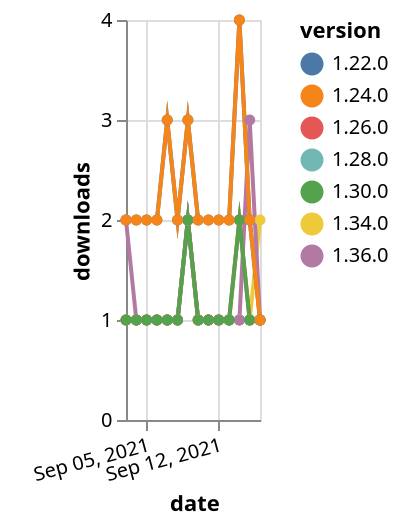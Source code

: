 {"$schema": "https://vega.github.io/schema/vega-lite/v5.json", "description": "A simple bar chart with embedded data.", "data": {"values": [{"date": "2021-09-03", "total": 150, "delta": 1, "version": "1.34.0"}, {"date": "2021-09-04", "total": 151, "delta": 1, "version": "1.34.0"}, {"date": "2021-09-05", "total": 152, "delta": 1, "version": "1.34.0"}, {"date": "2021-09-06", "total": 153, "delta": 1, "version": "1.34.0"}, {"date": "2021-09-07", "total": 154, "delta": 1, "version": "1.34.0"}, {"date": "2021-09-08", "total": 155, "delta": 1, "version": "1.34.0"}, {"date": "2021-09-09", "total": 157, "delta": 2, "version": "1.34.0"}, {"date": "2021-09-10", "total": 158, "delta": 1, "version": "1.34.0"}, {"date": "2021-09-11", "total": 159, "delta": 1, "version": "1.34.0"}, {"date": "2021-09-12", "total": 160, "delta": 1, "version": "1.34.0"}, {"date": "2021-09-13", "total": 161, "delta": 1, "version": "1.34.0"}, {"date": "2021-09-14", "total": 162, "delta": 1, "version": "1.34.0"}, {"date": "2021-09-15", "total": 163, "delta": 1, "version": "1.34.0"}, {"date": "2021-09-16", "total": 165, "delta": 2, "version": "1.34.0"}, {"date": "2021-09-03", "total": 2380, "delta": 2, "version": "1.22.0"}, {"date": "2021-09-04", "total": 2382, "delta": 2, "version": "1.22.0"}, {"date": "2021-09-05", "total": 2384, "delta": 2, "version": "1.22.0"}, {"date": "2021-09-06", "total": 2386, "delta": 2, "version": "1.22.0"}, {"date": "2021-09-07", "total": 2389, "delta": 3, "version": "1.22.0"}, {"date": "2021-09-08", "total": 2391, "delta": 2, "version": "1.22.0"}, {"date": "2021-09-09", "total": 2394, "delta": 3, "version": "1.22.0"}, {"date": "2021-09-10", "total": 2396, "delta": 2, "version": "1.22.0"}, {"date": "2021-09-11", "total": 2398, "delta": 2, "version": "1.22.0"}, {"date": "2021-09-12", "total": 2400, "delta": 2, "version": "1.22.0"}, {"date": "2021-09-13", "total": 2402, "delta": 2, "version": "1.22.0"}, {"date": "2021-09-14", "total": 2406, "delta": 4, "version": "1.22.0"}, {"date": "2021-09-15", "total": 2408, "delta": 2, "version": "1.22.0"}, {"date": "2021-09-16", "total": 2409, "delta": 1, "version": "1.22.0"}, {"date": "2021-09-03", "total": 191, "delta": 1, "version": "1.28.0"}, {"date": "2021-09-04", "total": 192, "delta": 1, "version": "1.28.0"}, {"date": "2021-09-05", "total": 193, "delta": 1, "version": "1.28.0"}, {"date": "2021-09-06", "total": 194, "delta": 1, "version": "1.28.0"}, {"date": "2021-09-07", "total": 195, "delta": 1, "version": "1.28.0"}, {"date": "2021-09-08", "total": 196, "delta": 1, "version": "1.28.0"}, {"date": "2021-09-09", "total": 198, "delta": 2, "version": "1.28.0"}, {"date": "2021-09-10", "total": 199, "delta": 1, "version": "1.28.0"}, {"date": "2021-09-11", "total": 200, "delta": 1, "version": "1.28.0"}, {"date": "2021-09-12", "total": 201, "delta": 1, "version": "1.28.0"}, {"date": "2021-09-13", "total": 202, "delta": 1, "version": "1.28.0"}, {"date": "2021-09-14", "total": 203, "delta": 1, "version": "1.28.0"}, {"date": "2021-09-15", "total": 204, "delta": 1, "version": "1.28.0"}, {"date": "2021-09-16", "total": 205, "delta": 1, "version": "1.28.0"}, {"date": "2021-09-03", "total": 242, "delta": 1, "version": "1.26.0"}, {"date": "2021-09-04", "total": 243, "delta": 1, "version": "1.26.0"}, {"date": "2021-09-05", "total": 244, "delta": 1, "version": "1.26.0"}, {"date": "2021-09-06", "total": 245, "delta": 1, "version": "1.26.0"}, {"date": "2021-09-07", "total": 246, "delta": 1, "version": "1.26.0"}, {"date": "2021-09-08", "total": 247, "delta": 1, "version": "1.26.0"}, {"date": "2021-09-09", "total": 249, "delta": 2, "version": "1.26.0"}, {"date": "2021-09-10", "total": 250, "delta": 1, "version": "1.26.0"}, {"date": "2021-09-11", "total": 251, "delta": 1, "version": "1.26.0"}, {"date": "2021-09-12", "total": 252, "delta": 1, "version": "1.26.0"}, {"date": "2021-09-13", "total": 253, "delta": 1, "version": "1.26.0"}, {"date": "2021-09-14", "total": 255, "delta": 2, "version": "1.26.0"}, {"date": "2021-09-15", "total": 256, "delta": 1, "version": "1.26.0"}, {"date": "2021-09-16", "total": 257, "delta": 1, "version": "1.26.0"}, {"date": "2021-09-03", "total": 111, "delta": 2, "version": "1.36.0"}, {"date": "2021-09-04", "total": 112, "delta": 1, "version": "1.36.0"}, {"date": "2021-09-05", "total": 113, "delta": 1, "version": "1.36.0"}, {"date": "2021-09-06", "total": 114, "delta": 1, "version": "1.36.0"}, {"date": "2021-09-07", "total": 115, "delta": 1, "version": "1.36.0"}, {"date": "2021-09-08", "total": 116, "delta": 1, "version": "1.36.0"}, {"date": "2021-09-09", "total": 118, "delta": 2, "version": "1.36.0"}, {"date": "2021-09-10", "total": 119, "delta": 1, "version": "1.36.0"}, {"date": "2021-09-11", "total": 120, "delta": 1, "version": "1.36.0"}, {"date": "2021-09-12", "total": 121, "delta": 1, "version": "1.36.0"}, {"date": "2021-09-13", "total": 122, "delta": 1, "version": "1.36.0"}, {"date": "2021-09-14", "total": 123, "delta": 1, "version": "1.36.0"}, {"date": "2021-09-15", "total": 126, "delta": 3, "version": "1.36.0"}, {"date": "2021-09-16", "total": 127, "delta": 1, "version": "1.36.0"}, {"date": "2021-09-03", "total": 194, "delta": 1, "version": "1.30.0"}, {"date": "2021-09-04", "total": 195, "delta": 1, "version": "1.30.0"}, {"date": "2021-09-05", "total": 196, "delta": 1, "version": "1.30.0"}, {"date": "2021-09-06", "total": 197, "delta": 1, "version": "1.30.0"}, {"date": "2021-09-07", "total": 198, "delta": 1, "version": "1.30.0"}, {"date": "2021-09-08", "total": 199, "delta": 1, "version": "1.30.0"}, {"date": "2021-09-09", "total": 201, "delta": 2, "version": "1.30.0"}, {"date": "2021-09-10", "total": 202, "delta": 1, "version": "1.30.0"}, {"date": "2021-09-11", "total": 203, "delta": 1, "version": "1.30.0"}, {"date": "2021-09-12", "total": 204, "delta": 1, "version": "1.30.0"}, {"date": "2021-09-13", "total": 205, "delta": 1, "version": "1.30.0"}, {"date": "2021-09-14", "total": 207, "delta": 2, "version": "1.30.0"}, {"date": "2021-09-15", "total": 208, "delta": 1, "version": "1.30.0"}, {"date": "2021-09-16", "total": 209, "delta": 1, "version": "1.30.0"}, {"date": "2021-09-03", "total": 2313, "delta": 2, "version": "1.24.0"}, {"date": "2021-09-04", "total": 2315, "delta": 2, "version": "1.24.0"}, {"date": "2021-09-05", "total": 2317, "delta": 2, "version": "1.24.0"}, {"date": "2021-09-06", "total": 2319, "delta": 2, "version": "1.24.0"}, {"date": "2021-09-07", "total": 2322, "delta": 3, "version": "1.24.0"}, {"date": "2021-09-08", "total": 2324, "delta": 2, "version": "1.24.0"}, {"date": "2021-09-09", "total": 2327, "delta": 3, "version": "1.24.0"}, {"date": "2021-09-10", "total": 2329, "delta": 2, "version": "1.24.0"}, {"date": "2021-09-11", "total": 2331, "delta": 2, "version": "1.24.0"}, {"date": "2021-09-12", "total": 2333, "delta": 2, "version": "1.24.0"}, {"date": "2021-09-13", "total": 2335, "delta": 2, "version": "1.24.0"}, {"date": "2021-09-14", "total": 2339, "delta": 4, "version": "1.24.0"}, {"date": "2021-09-15", "total": 2341, "delta": 2, "version": "1.24.0"}, {"date": "2021-09-16", "total": 2342, "delta": 1, "version": "1.24.0"}]}, "width": "container", "mark": {"type": "line", "point": {"filled": true}}, "encoding": {"x": {"field": "date", "type": "temporal", "timeUnit": "yearmonthdate", "title": "date", "axis": {"labelAngle": -15}}, "y": {"field": "delta", "type": "quantitative", "title": "downloads"}, "color": {"field": "version", "type": "nominal"}, "tooltip": {"field": "delta"}}}